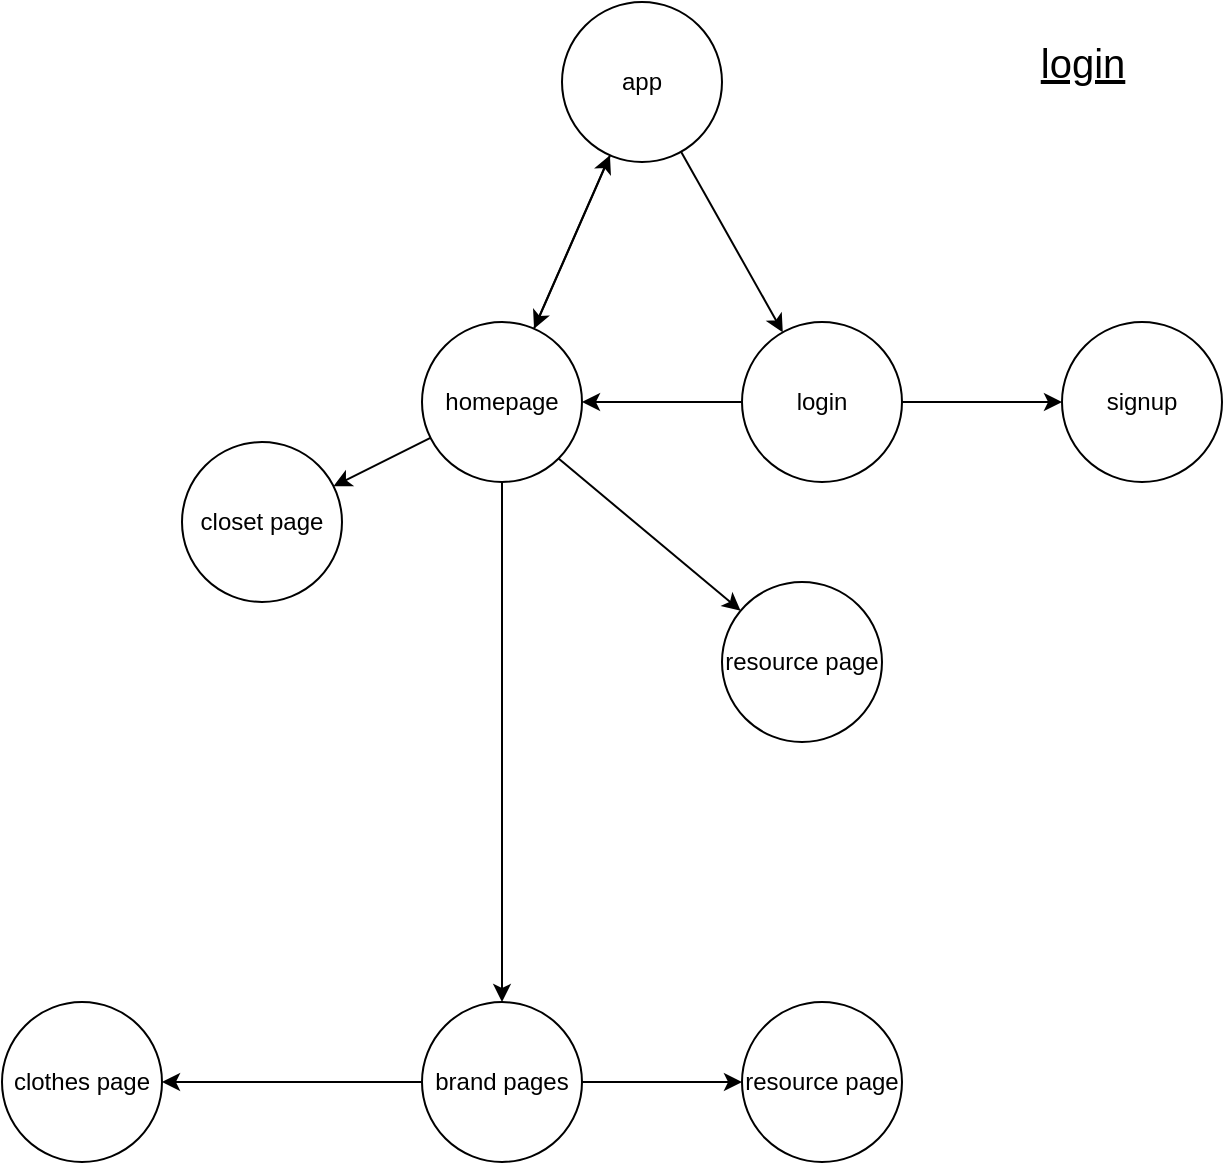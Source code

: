 <mxfile>
    <diagram id="XKzngsmImG09o1jxZyoC" name="Page-1">
        <mxGraphModel dx="1611" dy="1076" grid="1" gridSize="10" guides="1" tooltips="1" connect="1" arrows="1" fold="1" page="1" pageScale="1" pageWidth="850" pageHeight="1100" math="0" shadow="0">
            <root>
                <mxCell id="0"/>
                <mxCell id="1" parent="0"/>
                <mxCell id="4" value="" style="edgeStyle=none;html=1;" edge="1" parent="1" source="2" target="3">
                    <mxGeometry relative="1" as="geometry"/>
                </mxCell>
                <mxCell id="8" value="" style="edgeStyle=none;html=1;" edge="1" parent="1" source="2" target="7">
                    <mxGeometry relative="1" as="geometry"/>
                </mxCell>
                <mxCell id="2" value="app" style="ellipse;whiteSpace=wrap;html=1;" vertex="1" parent="1">
                    <mxGeometry x="380" width="80" height="80" as="geometry"/>
                </mxCell>
                <mxCell id="6" value="" style="edgeStyle=none;html=1;" edge="1" parent="1" source="3" target="5">
                    <mxGeometry relative="1" as="geometry"/>
                </mxCell>
                <mxCell id="3" value="login" style="ellipse;whiteSpace=wrap;html=1;" vertex="1" parent="1">
                    <mxGeometry x="470" y="160" width="80" height="80" as="geometry"/>
                </mxCell>
                <mxCell id="5" value="signup" style="ellipse;whiteSpace=wrap;html=1;" vertex="1" parent="1">
                    <mxGeometry x="630" y="160" width="80" height="80" as="geometry"/>
                </mxCell>
                <mxCell id="10" value="" style="edgeStyle=none;html=1;" edge="1" parent="1" source="7" target="9">
                    <mxGeometry relative="1" as="geometry"/>
                </mxCell>
                <mxCell id="16" value="" style="edgeStyle=none;html=1;" edge="1" parent="1" source="7" target="15">
                    <mxGeometry relative="1" as="geometry"/>
                </mxCell>
                <mxCell id="17" value="" style="edgeStyle=none;html=1;entryX=1;entryY=0.5;entryDx=0;entryDy=0;exitX=0;exitY=0.5;exitDx=0;exitDy=0;" edge="1" parent="1" source="3" target="7">
                    <mxGeometry relative="1" as="geometry">
                        <mxPoint x="450" y="160" as="sourcePoint"/>
                    </mxGeometry>
                </mxCell>
                <mxCell id="18" value="" style="edgeStyle=none;html=1;" edge="1" parent="1" source="7" target="2">
                    <mxGeometry relative="1" as="geometry"/>
                </mxCell>
                <mxCell id="7" value="homepage" style="ellipse;whiteSpace=wrap;html=1;" vertex="1" parent="1">
                    <mxGeometry x="310" y="160" width="80" height="80" as="geometry"/>
                </mxCell>
                <mxCell id="12" value="" style="edgeStyle=none;html=1;" edge="1" parent="1" source="9" target="11">
                    <mxGeometry relative="1" as="geometry"/>
                </mxCell>
                <mxCell id="14" value="" style="edgeStyle=none;html=1;" edge="1" parent="1" source="9" target="13">
                    <mxGeometry relative="1" as="geometry"/>
                </mxCell>
                <mxCell id="9" value="brand pages" style="ellipse;whiteSpace=wrap;html=1;" vertex="1" parent="1">
                    <mxGeometry x="310" y="500" width="80" height="80" as="geometry"/>
                </mxCell>
                <mxCell id="20" value="" style="edgeStyle=none;html=1;exitX=1;exitY=1;exitDx=0;exitDy=0;" edge="1" parent="1" source="7" target="19">
                    <mxGeometry relative="1" as="geometry"/>
                </mxCell>
                <mxCell id="11" value="resource page" style="ellipse;whiteSpace=wrap;html=1;" vertex="1" parent="1">
                    <mxGeometry x="470" y="500" width="80" height="80" as="geometry"/>
                </mxCell>
                <mxCell id="13" value="clothes page" style="ellipse;whiteSpace=wrap;html=1;" vertex="1" parent="1">
                    <mxGeometry x="100" y="500" width="80" height="80" as="geometry"/>
                </mxCell>
                <mxCell id="15" value="closet page" style="ellipse;whiteSpace=wrap;html=1;" vertex="1" parent="1">
                    <mxGeometry x="190" y="220" width="80" height="80" as="geometry"/>
                </mxCell>
                <mxCell id="19" value="resource page" style="ellipse;whiteSpace=wrap;html=1;" vertex="1" parent="1">
                    <mxGeometry x="460" y="290" width="80" height="80" as="geometry"/>
                </mxCell>
                <mxCell id="21" value="&lt;span style=&quot;font-size: 20px&quot;&gt;&lt;u&gt;login&lt;/u&gt;&lt;/span&gt;" style="text;html=1;align=center;verticalAlign=middle;resizable=0;points=[];autosize=1;strokeColor=none;fillColor=none;" vertex="1" parent="1">
                    <mxGeometry x="610" y="20" width="60" height="20" as="geometry"/>
                </mxCell>
            </root>
        </mxGraphModel>
    </diagram>
</mxfile>